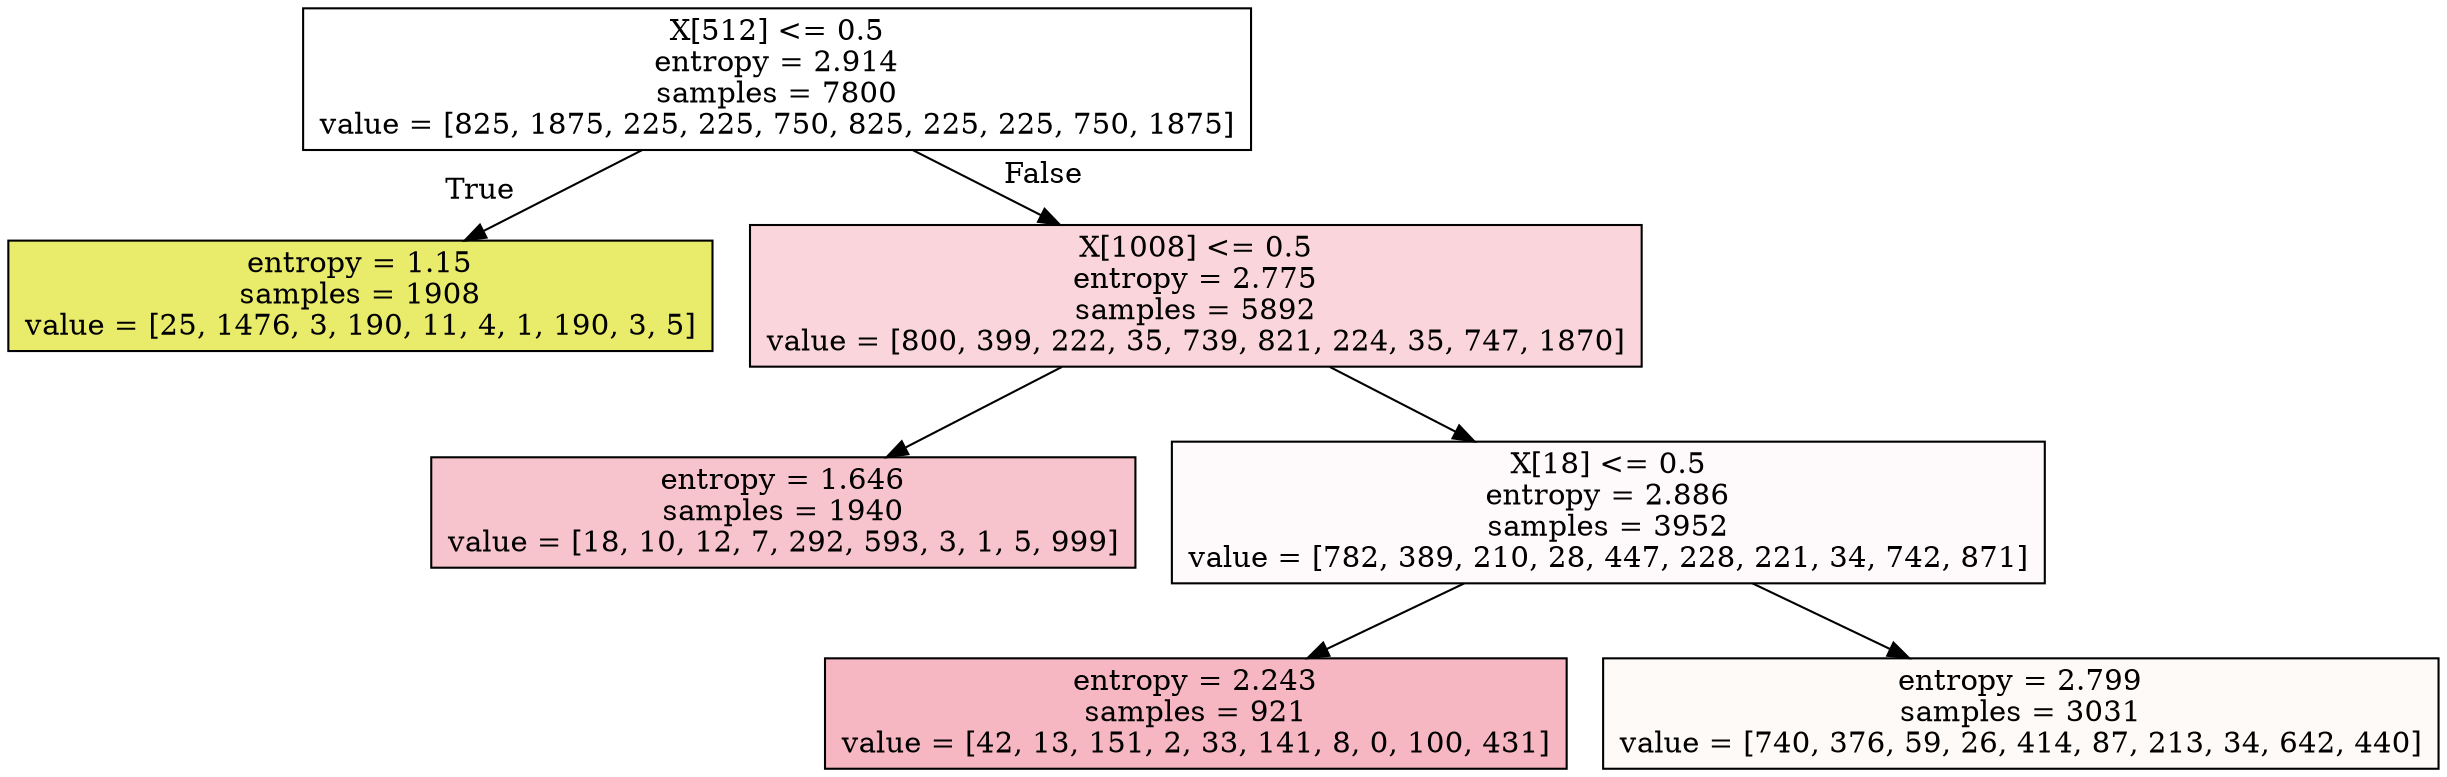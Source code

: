 digraph Tree {
node [shape=box, style="filled", color="black"] ;
0 [label="X[512] <= 0.5\nentropy = 2.914\nsamples = 7800\nvalue = [825, 1875, 225, 225, 750, 825, 225, 225, 750, 1875]", fillcolor="#ffffff"] ;
1 [label="entropy = 1.15\nsamples = 1908\nvalue = [25, 1476, 3, 190, 11, 4, 1, 190, 3, 5]", fillcolor="#e9ec6b"] ;
0 -> 1 [labeldistance=2.5, labelangle=45, headlabel="True"] ;
2 [label="X[1008] <= 0.5\nentropy = 2.775\nsamples = 5892\nvalue = [800, 399, 222, 35, 739, 821, 224, 35, 747, 1870]", fillcolor="#fad6dc"] ;
0 -> 2 [labeldistance=2.5, labelangle=-45, headlabel="False"] ;
3 [label="entropy = 1.646\nsamples = 1940\nvalue = [18, 10, 12, 7, 292, 593, 3, 1, 5, 999]", fillcolor="#f7c3cd"] ;
2 -> 3 ;
4 [label="X[18] <= 0.5\nentropy = 2.886\nsamples = 3952\nvalue = [782, 389, 210, 28, 447, 228, 221, 34, 742, 871]", fillcolor="#fef9fa"] ;
2 -> 4 ;
5 [label="entropy = 2.243\nsamples = 921\nvalue = [42, 13, 151, 2, 33, 141, 8, 0, 100, 431]", fillcolor="#f6b7c2"] ;
4 -> 5 ;
6 [label="entropy = 2.799\nsamples = 3031\nvalue = [740, 376, 59, 26, 414, 87, 213, 34, 642, 440]", fillcolor="#fefaf7"] ;
4 -> 6 ;
}